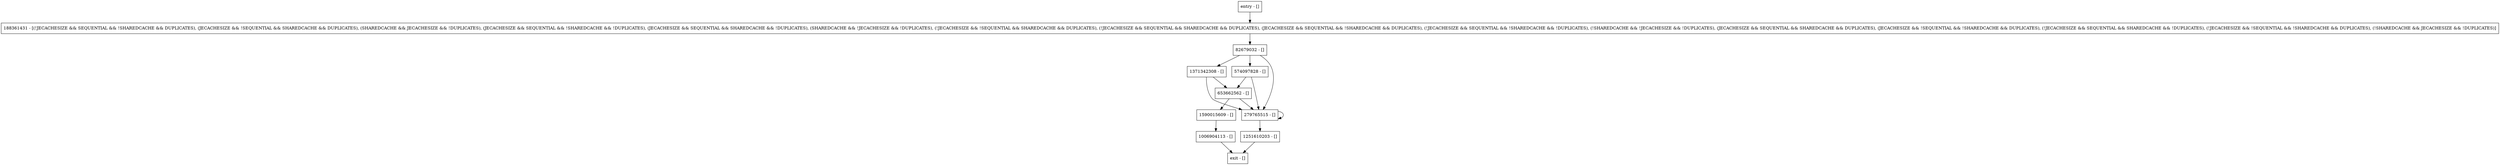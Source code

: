digraph shutdownDaemons {
node [shape=record];
entry [label="entry - []"];
exit [label="exit - []"];
82679032 [label="82679032 - []"];
653662562 [label="653662562 - []"];
1006904113 [label="1006904113 - []"];
1251610203 [label="1251610203 - []"];
574097828 [label="574097828 - []"];
1371342308 [label="1371342308 - []"];
188361431 [label="188361431 - [(!JECACHESIZE && SEQUENTIAL && !SHAREDCACHE && DUPLICATES), (JECACHESIZE && !SEQUENTIAL && SHAREDCACHE && DUPLICATES), (SHAREDCACHE && JECACHESIZE && !DUPLICATES), (JECACHESIZE && SEQUENTIAL && !SHAREDCACHE && !DUPLICATES), (JECACHESIZE && SEQUENTIAL && SHAREDCACHE && !DUPLICATES), (SHAREDCACHE && !JECACHESIZE && !DUPLICATES), (!JECACHESIZE && !SEQUENTIAL && SHAREDCACHE && DUPLICATES), (!JECACHESIZE && SEQUENTIAL && SHAREDCACHE && DUPLICATES), (JECACHESIZE && SEQUENTIAL && !SHAREDCACHE && DUPLICATES), (!JECACHESIZE && SEQUENTIAL && !SHAREDCACHE && !DUPLICATES), (!SHAREDCACHE && !JECACHESIZE && !DUPLICATES), (JECACHESIZE && SEQUENTIAL && SHAREDCACHE && DUPLICATES), (JECACHESIZE && !SEQUENTIAL && !SHAREDCACHE && DUPLICATES), (!JECACHESIZE && SEQUENTIAL && SHAREDCACHE && !DUPLICATES), (!JECACHESIZE && !SEQUENTIAL && !SHAREDCACHE && DUPLICATES), (!SHAREDCACHE && JECACHESIZE && !DUPLICATES)]"];
279765515 [label="279765515 - []"];
1590015609 [label="1590015609 - []"];
entry;
exit;
entry -> 188361431;
82679032 -> 574097828;
82679032 -> 1371342308;
82679032 -> 279765515;
653662562 -> 279765515;
653662562 -> 1590015609;
1006904113 -> exit;
1251610203 -> exit;
574097828 -> 653662562;
574097828 -> 279765515;
1371342308 -> 653662562;
1371342308 -> 279765515;
188361431 -> 82679032;
279765515 -> 1251610203;
279765515 -> 279765515;
1590015609 -> 1006904113;
}
